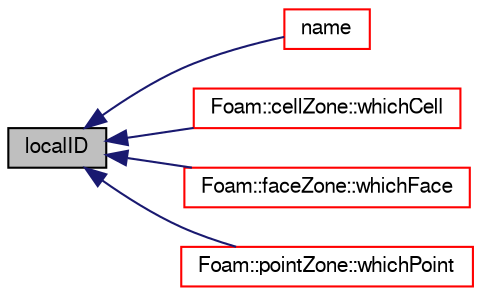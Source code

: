 digraph "localID"
{
  bgcolor="transparent";
  edge [fontname="FreeSans",fontsize="10",labelfontname="FreeSans",labelfontsize="10"];
  node [fontname="FreeSans",fontsize="10",shape=record];
  rankdir="LR";
  Node112 [label="localID",height=0.2,width=0.4,color="black", fillcolor="grey75", style="filled", fontcolor="black"];
  Node112 -> Node113 [dir="back",color="midnightblue",fontsize="10",style="solid",fontname="FreeSans"];
  Node113 [label="name",height=0.2,width=0.4,color="red",URL="$a27518.html#acc80e00a8ac919288fb55bd14cc88bf6",tooltip="Return name. "];
  Node112 -> Node132 [dir="back",color="midnightblue",fontsize="10",style="solid",fontname="FreeSans"];
  Node132 [label="Foam::cellZone::whichCell",height=0.2,width=0.4,color="red",URL="$a27506.html#a418d9fe22a1d4510b2790d22658190f4",tooltip="Helper function to re-direct to zone::localID(...) "];
  Node112 -> Node134 [dir="back",color="midnightblue",fontsize="10",style="solid",fontname="FreeSans"];
  Node134 [label="Foam::faceZone::whichFace",height=0.2,width=0.4,color="red",URL="$a27510.html#a2a776b244e1eea320ab33cc0a21cf56a",tooltip="Helper function to re-direct to zone::localID(...) "];
  Node112 -> Node217 [dir="back",color="midnightblue",fontsize="10",style="solid",fontname="FreeSans"];
  Node217 [label="Foam::pointZone::whichPoint",height=0.2,width=0.4,color="red",URL="$a27514.html#adc668296202e9492fba6704e470b674a",tooltip="Helper function to re-direct to zone::localID(...) "];
}
